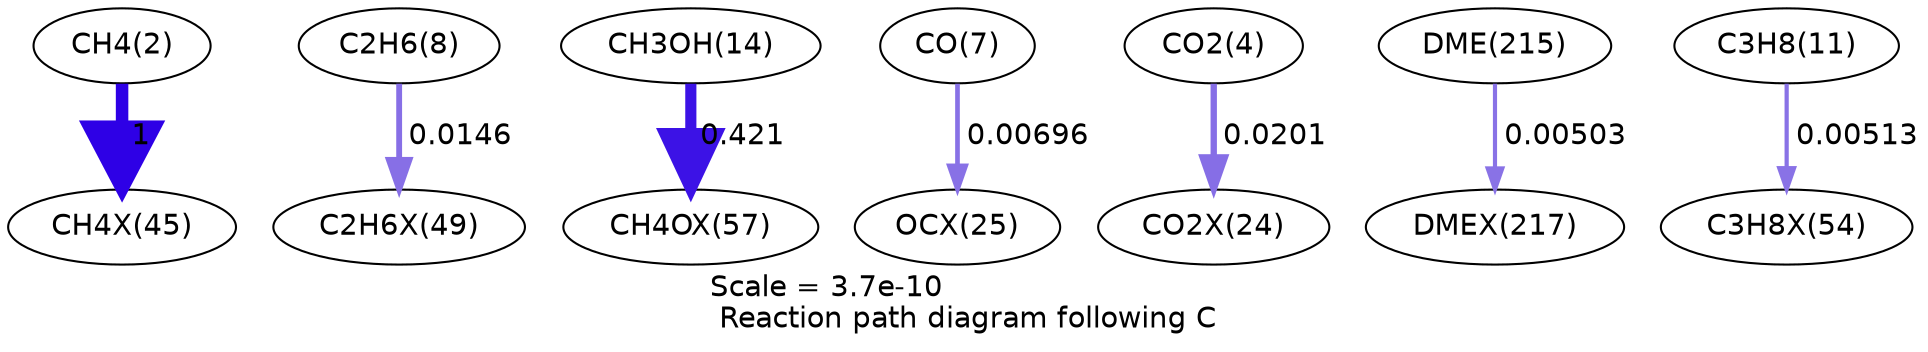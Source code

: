digraph reaction_paths {
center=1;
s4 -> s35[fontname="Helvetica", penwidth=6, arrowsize=3, color="0.7, 1.5, 0.9"
, label=" 1"];
s10 -> s38[fontname="Helvetica", penwidth=2.81, arrowsize=1.41, color="0.7, 0.515, 0.9"
, label=" 0.0146"];
s16 -> s42[fontname="Helvetica", penwidth=5.35, arrowsize=2.67, color="0.7, 0.921, 0.9"
, label=" 0.421"];
s9 -> s31[fontname="Helvetica", penwidth=2.25, arrowsize=1.12, color="0.7, 0.507, 0.9"
, label=" 0.00696"];
s6 -> s30[fontname="Helvetica", penwidth=3.05, arrowsize=1.53, color="0.7, 0.52, 0.9"
, label=" 0.0201"];
s23 -> s46[fontname="Helvetica", penwidth=2, arrowsize=1, color="0.7, 0.505, 0.9"
, label=" 0.00503"];
s13 -> s39[fontname="Helvetica", penwidth=2.02, arrowsize=1.01, color="0.7, 0.505, 0.9"
, label=" 0.00513"];
s4 [ fontname="Helvetica", label="CH4(2)"];
s6 [ fontname="Helvetica", label="CO2(4)"];
s9 [ fontname="Helvetica", label="CO(7)"];
s10 [ fontname="Helvetica", label="C2H6(8)"];
s13 [ fontname="Helvetica", label="C3H8(11)"];
s16 [ fontname="Helvetica", label="CH3OH(14)"];
s23 [ fontname="Helvetica", label="DME(215)"];
s30 [ fontname="Helvetica", label="CO2X(24)"];
s31 [ fontname="Helvetica", label="OCX(25)"];
s35 [ fontname="Helvetica", label="CH4X(45)"];
s38 [ fontname="Helvetica", label="C2H6X(49)"];
s39 [ fontname="Helvetica", label="C3H8X(54)"];
s42 [ fontname="Helvetica", label="CH4OX(57)"];
s46 [ fontname="Helvetica", label="DMEX(217)"];
 label = "Scale = 3.7e-10\l Reaction path diagram following C";
 fontname = "Helvetica";
}
